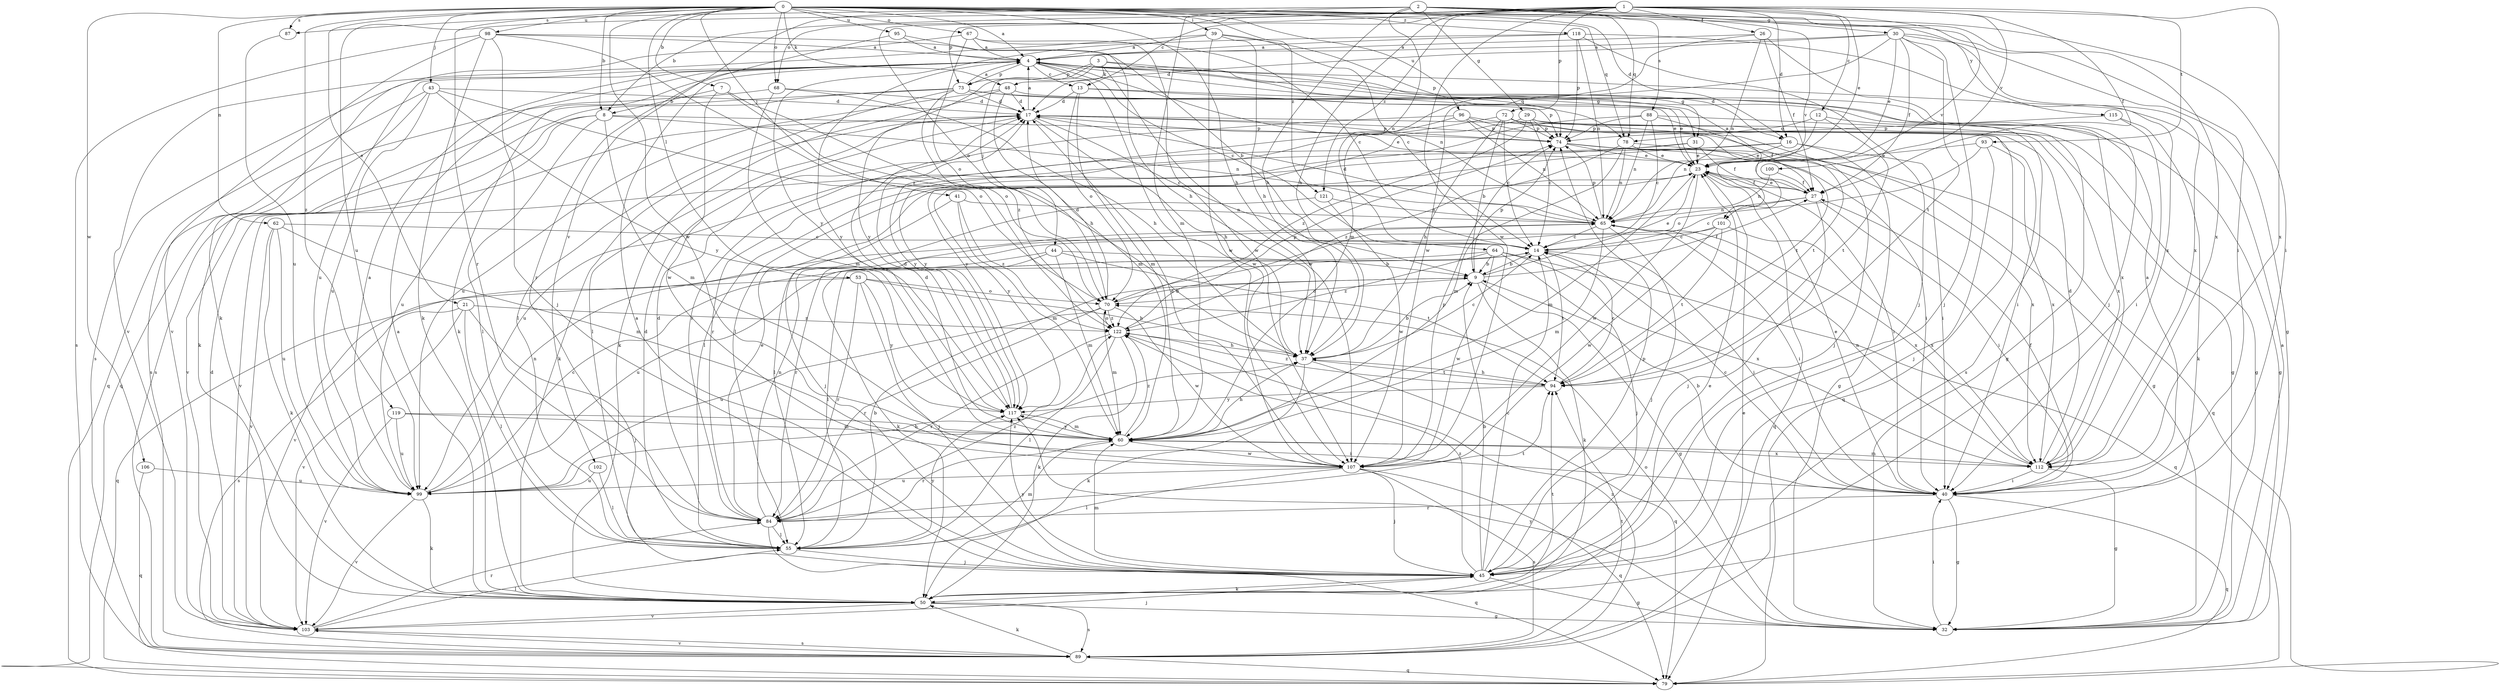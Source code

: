 strict digraph  {
0;
1;
2;
3;
4;
7;
8;
9;
12;
13;
14;
16;
17;
21;
23;
26;
27;
29;
30;
31;
32;
37;
39;
40;
41;
43;
44;
45;
48;
50;
53;
55;
60;
62;
64;
65;
67;
68;
70;
72;
73;
74;
78;
79;
84;
87;
88;
89;
93;
94;
95;
96;
98;
99;
100;
101;
102;
103;
106;
107;
112;
115;
117;
118;
119;
121;
122;
0 -> 4  [label=a];
0 -> 7  [label=b];
0 -> 8  [label=b];
0 -> 16  [label=d];
0 -> 21  [label=e];
0 -> 37  [label=h];
0 -> 39  [label=i];
0 -> 40  [label=i];
0 -> 41  [label=j];
0 -> 43  [label=j];
0 -> 48  [label=k];
0 -> 53  [label=l];
0 -> 62  [label=n];
0 -> 67  [label=o];
0 -> 68  [label=o];
0 -> 78  [label=q];
0 -> 84  [label=r];
0 -> 87  [label=s];
0 -> 95  [label=u];
0 -> 96  [label=u];
0 -> 98  [label=u];
0 -> 106  [label=w];
0 -> 107  [label=w];
0 -> 112  [label=x];
0 -> 115  [label=y];
0 -> 118  [label=z];
0 -> 119  [label=z];
0 -> 121  [label=z];
1 -> 8  [label=b];
1 -> 12  [label=c];
1 -> 13  [label=c];
1 -> 16  [label=d];
1 -> 23  [label=e];
1 -> 26  [label=f];
1 -> 27  [label=f];
1 -> 37  [label=h];
1 -> 68  [label=o];
1 -> 70  [label=o];
1 -> 72  [label=p];
1 -> 73  [label=p];
1 -> 93  [label=t];
1 -> 99  [label=u];
1 -> 100  [label=v];
1 -> 101  [label=v];
1 -> 107  [label=w];
1 -> 112  [label=x];
1 -> 121  [label=z];
2 -> 29  [label=g];
2 -> 30  [label=g];
2 -> 37  [label=h];
2 -> 40  [label=i];
2 -> 60  [label=m];
2 -> 64  [label=n];
2 -> 78  [label=q];
2 -> 87  [label=s];
2 -> 88  [label=s];
2 -> 101  [label=v];
2 -> 102  [label=v];
3 -> 31  [label=g];
3 -> 44  [label=j];
3 -> 48  [label=k];
3 -> 73  [label=p];
3 -> 78  [label=q];
3 -> 107  [label=w];
3 -> 117  [label=y];
4 -> 13  [label=c];
4 -> 14  [label=c];
4 -> 16  [label=d];
4 -> 31  [label=g];
4 -> 50  [label=k];
4 -> 65  [label=n];
4 -> 73  [label=p];
4 -> 89  [label=s];
4 -> 99  [label=u];
4 -> 107  [label=w];
4 -> 117  [label=y];
7 -> 8  [label=b];
7 -> 37  [label=h];
7 -> 70  [label=o];
7 -> 107  [label=w];
8 -> 55  [label=l];
8 -> 60  [label=m];
8 -> 65  [label=n];
8 -> 74  [label=p];
8 -> 99  [label=u];
8 -> 103  [label=v];
9 -> 23  [label=e];
9 -> 27  [label=f];
9 -> 32  [label=g];
9 -> 50  [label=k];
9 -> 70  [label=o];
9 -> 74  [label=p];
12 -> 32  [label=g];
12 -> 65  [label=n];
12 -> 78  [label=q];
12 -> 94  [label=t];
13 -> 17  [label=d];
13 -> 23  [label=e];
13 -> 60  [label=m];
13 -> 70  [label=o];
13 -> 74  [label=p];
14 -> 9  [label=b];
14 -> 40  [label=i];
14 -> 55  [label=l];
14 -> 94  [label=t];
16 -> 23  [label=e];
16 -> 32  [label=g];
16 -> 40  [label=i];
16 -> 55  [label=l];
16 -> 99  [label=u];
17 -> 4  [label=a];
17 -> 14  [label=c];
17 -> 23  [label=e];
17 -> 37  [label=h];
17 -> 40  [label=i];
17 -> 50  [label=k];
17 -> 55  [label=l];
17 -> 74  [label=p];
21 -> 45  [label=j];
21 -> 55  [label=l];
21 -> 89  [label=s];
21 -> 103  [label=v];
21 -> 122  [label=z];
23 -> 27  [label=f];
23 -> 40  [label=i];
23 -> 60  [label=m];
23 -> 79  [label=q];
23 -> 107  [label=w];
23 -> 117  [label=y];
26 -> 4  [label=a];
26 -> 27  [label=f];
26 -> 45  [label=j];
26 -> 60  [label=m];
26 -> 65  [label=n];
27 -> 4  [label=a];
27 -> 14  [label=c];
27 -> 23  [label=e];
27 -> 40  [label=i];
27 -> 45  [label=j];
27 -> 65  [label=n];
29 -> 14  [label=c];
29 -> 32  [label=g];
29 -> 45  [label=j];
29 -> 74  [label=p];
29 -> 117  [label=y];
29 -> 122  [label=z];
30 -> 4  [label=a];
30 -> 17  [label=d];
30 -> 23  [label=e];
30 -> 27  [label=f];
30 -> 32  [label=g];
30 -> 45  [label=j];
30 -> 94  [label=t];
30 -> 107  [label=w];
30 -> 112  [label=x];
31 -> 23  [label=e];
31 -> 27  [label=f];
31 -> 84  [label=r];
31 -> 103  [label=v];
32 -> 4  [label=a];
32 -> 40  [label=i];
32 -> 70  [label=o];
32 -> 117  [label=y];
37 -> 9  [label=b];
37 -> 14  [label=c];
37 -> 50  [label=k];
37 -> 79  [label=q];
37 -> 94  [label=t];
39 -> 4  [label=a];
39 -> 14  [label=c];
39 -> 37  [label=h];
39 -> 74  [label=p];
39 -> 103  [label=v];
39 -> 107  [label=w];
40 -> 4  [label=a];
40 -> 9  [label=b];
40 -> 14  [label=c];
40 -> 23  [label=e];
40 -> 27  [label=f];
40 -> 32  [label=g];
40 -> 79  [label=q];
40 -> 84  [label=r];
41 -> 45  [label=j];
41 -> 60  [label=m];
41 -> 65  [label=n];
41 -> 122  [label=z];
43 -> 17  [label=d];
43 -> 50  [label=k];
43 -> 70  [label=o];
43 -> 79  [label=q];
43 -> 99  [label=u];
43 -> 117  [label=y];
44 -> 9  [label=b];
44 -> 50  [label=k];
44 -> 60  [label=m];
44 -> 94  [label=t];
44 -> 103  [label=v];
45 -> 4  [label=a];
45 -> 9  [label=b];
45 -> 14  [label=c];
45 -> 32  [label=g];
45 -> 50  [label=k];
45 -> 60  [label=m];
45 -> 74  [label=p];
45 -> 117  [label=y];
45 -> 122  [label=z];
48 -> 17  [label=d];
48 -> 50  [label=k];
48 -> 60  [label=m];
48 -> 89  [label=s];
48 -> 99  [label=u];
50 -> 4  [label=a];
50 -> 23  [label=e];
50 -> 32  [label=g];
50 -> 89  [label=s];
50 -> 94  [label=t];
50 -> 103  [label=v];
53 -> 37  [label=h];
53 -> 45  [label=j];
53 -> 70  [label=o];
53 -> 79  [label=q];
53 -> 84  [label=r];
53 -> 117  [label=y];
55 -> 9  [label=b];
55 -> 17  [label=d];
55 -> 45  [label=j];
55 -> 60  [label=m];
55 -> 117  [label=y];
60 -> 17  [label=d];
60 -> 37  [label=h];
60 -> 84  [label=r];
60 -> 107  [label=w];
60 -> 112  [label=x];
60 -> 117  [label=y];
60 -> 122  [label=z];
62 -> 14  [label=c];
62 -> 50  [label=k];
62 -> 60  [label=m];
62 -> 99  [label=u];
62 -> 103  [label=v];
64 -> 9  [label=b];
64 -> 45  [label=j];
64 -> 79  [label=q];
64 -> 99  [label=u];
64 -> 107  [label=w];
64 -> 112  [label=x];
64 -> 122  [label=z];
65 -> 14  [label=c];
65 -> 17  [label=d];
65 -> 40  [label=i];
65 -> 45  [label=j];
65 -> 60  [label=m];
65 -> 74  [label=p];
65 -> 112  [label=x];
67 -> 4  [label=a];
67 -> 14  [label=c];
67 -> 50  [label=k];
67 -> 70  [label=o];
67 -> 107  [label=w];
68 -> 17  [label=d];
68 -> 37  [label=h];
68 -> 60  [label=m];
68 -> 89  [label=s];
70 -> 9  [label=b];
70 -> 17  [label=d];
70 -> 60  [label=m];
70 -> 84  [label=r];
70 -> 99  [label=u];
70 -> 107  [label=w];
70 -> 122  [label=z];
72 -> 9  [label=b];
72 -> 14  [label=c];
72 -> 37  [label=h];
72 -> 74  [label=p];
72 -> 94  [label=t];
72 -> 112  [label=x];
72 -> 117  [label=y];
73 -> 4  [label=a];
73 -> 17  [label=d];
73 -> 23  [label=e];
73 -> 32  [label=g];
73 -> 55  [label=l];
73 -> 79  [label=q];
73 -> 89  [label=s];
73 -> 112  [label=x];
73 -> 122  [label=z];
74 -> 23  [label=e];
74 -> 40  [label=i];
74 -> 79  [label=q];
74 -> 112  [label=x];
78 -> 23  [label=e];
78 -> 32  [label=g];
78 -> 60  [label=m];
78 -> 65  [label=n];
78 -> 122  [label=z];
84 -> 17  [label=d];
84 -> 23  [label=e];
84 -> 55  [label=l];
84 -> 65  [label=n];
84 -> 79  [label=q];
84 -> 94  [label=t];
84 -> 122  [label=z];
87 -> 99  [label=u];
88 -> 14  [label=c];
88 -> 27  [label=f];
88 -> 32  [label=g];
88 -> 55  [label=l];
88 -> 65  [label=n];
88 -> 74  [label=p];
89 -> 23  [label=e];
89 -> 50  [label=k];
89 -> 79  [label=q];
89 -> 94  [label=t];
89 -> 103  [label=v];
89 -> 122  [label=z];
93 -> 23  [label=e];
93 -> 45  [label=j];
93 -> 70  [label=o];
93 -> 112  [label=x];
94 -> 14  [label=c];
94 -> 37  [label=h];
94 -> 117  [label=y];
94 -> 122  [label=z];
95 -> 4  [label=a];
95 -> 37  [label=h];
95 -> 84  [label=r];
96 -> 65  [label=n];
96 -> 74  [label=p];
96 -> 79  [label=q];
96 -> 84  [label=r];
96 -> 94  [label=t];
96 -> 117  [label=y];
98 -> 4  [label=a];
98 -> 9  [label=b];
98 -> 45  [label=j];
98 -> 50  [label=k];
98 -> 89  [label=s];
98 -> 103  [label=v];
98 -> 122  [label=z];
99 -> 4  [label=a];
99 -> 14  [label=c];
99 -> 37  [label=h];
99 -> 50  [label=k];
99 -> 65  [label=n];
99 -> 103  [label=v];
100 -> 27  [label=f];
100 -> 65  [label=n];
101 -> 14  [label=c];
101 -> 84  [label=r];
101 -> 94  [label=t];
101 -> 107  [label=w];
101 -> 112  [label=x];
102 -> 55  [label=l];
102 -> 99  [label=u];
103 -> 17  [label=d];
103 -> 45  [label=j];
103 -> 55  [label=l];
103 -> 84  [label=r];
103 -> 89  [label=s];
106 -> 79  [label=q];
106 -> 99  [label=u];
107 -> 17  [label=d];
107 -> 45  [label=j];
107 -> 55  [label=l];
107 -> 74  [label=p];
107 -> 79  [label=q];
107 -> 89  [label=s];
107 -> 99  [label=u];
112 -> 17  [label=d];
112 -> 32  [label=g];
112 -> 40  [label=i];
112 -> 60  [label=m];
112 -> 65  [label=n];
115 -> 40  [label=i];
115 -> 50  [label=k];
115 -> 74  [label=p];
117 -> 17  [label=d];
117 -> 60  [label=m];
118 -> 4  [label=a];
118 -> 45  [label=j];
118 -> 65  [label=n];
118 -> 74  [label=p];
118 -> 112  [label=x];
118 -> 117  [label=y];
119 -> 40  [label=i];
119 -> 60  [label=m];
119 -> 99  [label=u];
119 -> 103  [label=v];
121 -> 55  [label=l];
121 -> 65  [label=n];
121 -> 107  [label=w];
122 -> 37  [label=h];
122 -> 50  [label=k];
122 -> 55  [label=l];
122 -> 70  [label=o];
122 -> 74  [label=p];
122 -> 84  [label=r];
}
